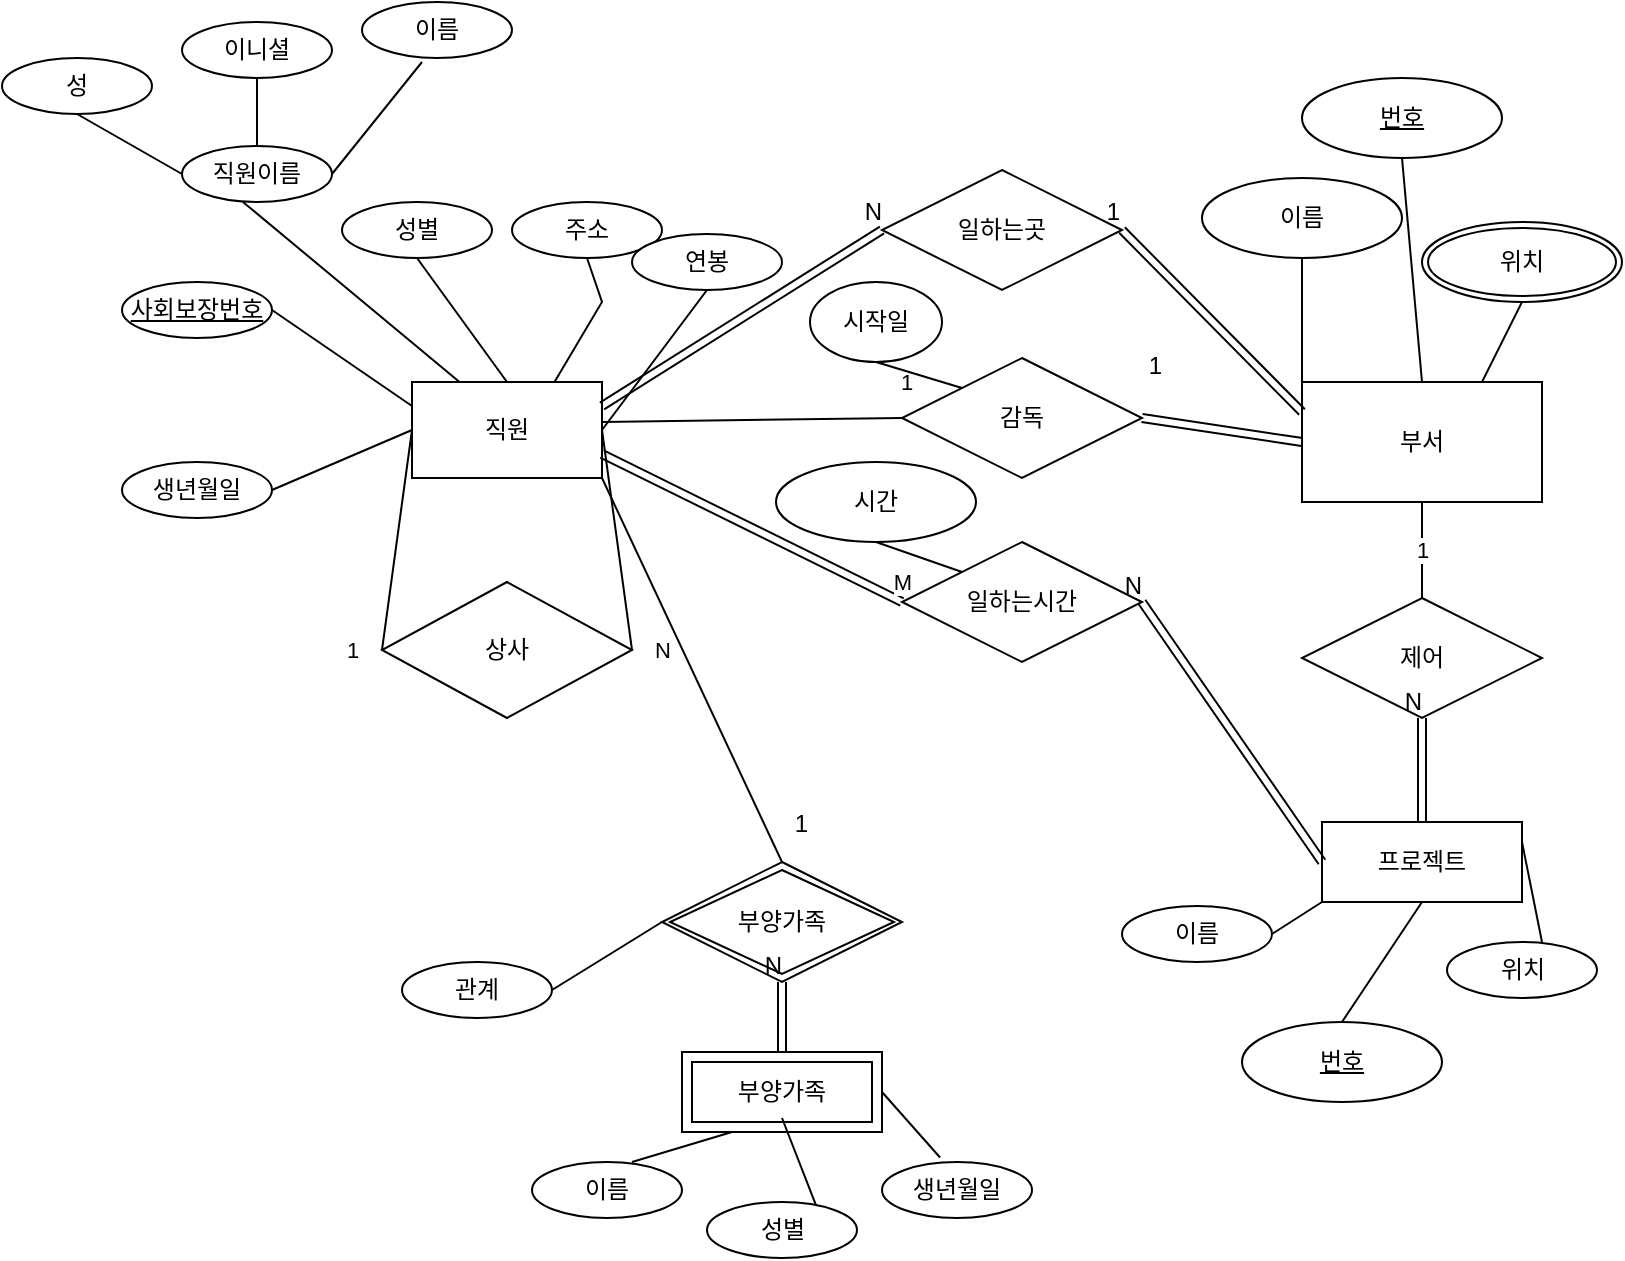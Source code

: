 <mxfile version="13.8.6" type="github">
  <diagram id="syqn4SseQlz406iORsOP" name="Page-1">
    <mxGraphModel dx="1298" dy="685" grid="1" gridSize="10" guides="1" tooltips="1" connect="1" arrows="1" fold="1" page="1" pageScale="1" pageWidth="827" pageHeight="1169" math="0" shadow="0">
      <root>
        <mxCell id="0" />
        <mxCell id="1" parent="0" />
        <mxCell id="goAMpSTgP3EdkrI4cjcQ-1" value="직원" style="rounded=0;whiteSpace=wrap;html=1;" vertex="1" parent="1">
          <mxGeometry x="215" y="210" width="95" height="48" as="geometry" />
        </mxCell>
        <mxCell id="goAMpSTgP3EdkrI4cjcQ-2" value="부서" style="rounded=0;whiteSpace=wrap;html=1;" vertex="1" parent="1">
          <mxGeometry x="660" y="210" width="120" height="60" as="geometry" />
        </mxCell>
        <mxCell id="goAMpSTgP3EdkrI4cjcQ-3" value="상사" style="rhombus;whiteSpace=wrap;html=1;" vertex="1" parent="1">
          <mxGeometry x="200" y="310" width="125" height="68" as="geometry" />
        </mxCell>
        <mxCell id="goAMpSTgP3EdkrI4cjcQ-4" value="N" style="endArrow=none;html=1;exitX=1;exitY=0.5;exitDx=0;exitDy=0;entryX=1;entryY=0.5;entryDx=0;entryDy=0;" edge="1" parent="1" source="goAMpSTgP3EdkrI4cjcQ-3" target="goAMpSTgP3EdkrI4cjcQ-1">
          <mxGeometry x="-1" y="-15" width="50" height="50" relative="1" as="geometry">
            <mxPoint x="475" y="310" as="sourcePoint" />
            <mxPoint x="525" y="260" as="targetPoint" />
            <mxPoint y="2" as="offset" />
          </mxGeometry>
        </mxCell>
        <mxCell id="goAMpSTgP3EdkrI4cjcQ-5" value="1" style="endArrow=none;html=1;exitX=0;exitY=0.5;exitDx=0;exitDy=0;entryX=0;entryY=0.5;entryDx=0;entryDy=0;" edge="1" parent="1" source="goAMpSTgP3EdkrI4cjcQ-3" target="goAMpSTgP3EdkrI4cjcQ-1">
          <mxGeometry x="-1" y="15" width="50" height="50" relative="1" as="geometry">
            <mxPoint x="485" y="310" as="sourcePoint" />
            <mxPoint x="525" y="260" as="targetPoint" />
            <mxPoint y="2" as="offset" />
          </mxGeometry>
        </mxCell>
        <mxCell id="goAMpSTgP3EdkrI4cjcQ-6" value="생년월일" style="ellipse;whiteSpace=wrap;html=1;align=center;" vertex="1" parent="1">
          <mxGeometry x="70" y="250" width="75" height="28" as="geometry" />
        </mxCell>
        <mxCell id="goAMpSTgP3EdkrI4cjcQ-8" value="성별" style="ellipse;whiteSpace=wrap;html=1;align=center;" vertex="1" parent="1">
          <mxGeometry x="180" y="120" width="75" height="28" as="geometry" />
        </mxCell>
        <mxCell id="goAMpSTgP3EdkrI4cjcQ-9" value="주소" style="ellipse;whiteSpace=wrap;html=1;align=center;" vertex="1" parent="1">
          <mxGeometry x="265" y="120" width="75" height="28" as="geometry" />
        </mxCell>
        <mxCell id="goAMpSTgP3EdkrI4cjcQ-10" value="연봉" style="ellipse;whiteSpace=wrap;html=1;align=center;" vertex="1" parent="1">
          <mxGeometry x="325" y="136" width="75" height="28" as="geometry" />
        </mxCell>
        <mxCell id="goAMpSTgP3EdkrI4cjcQ-11" value="직원이름" style="ellipse;whiteSpace=wrap;html=1;align=center;" vertex="1" parent="1">
          <mxGeometry x="100" y="92" width="75" height="28" as="geometry" />
        </mxCell>
        <mxCell id="goAMpSTgP3EdkrI4cjcQ-12" value="성" style="ellipse;whiteSpace=wrap;html=1;align=center;" vertex="1" parent="1">
          <mxGeometry x="10" y="48" width="75" height="28" as="geometry" />
        </mxCell>
        <mxCell id="goAMpSTgP3EdkrI4cjcQ-13" value="이니셜" style="ellipse;whiteSpace=wrap;html=1;align=center;" vertex="1" parent="1">
          <mxGeometry x="100" y="30" width="75" height="28" as="geometry" />
        </mxCell>
        <mxCell id="goAMpSTgP3EdkrI4cjcQ-14" value="이름" style="ellipse;whiteSpace=wrap;html=1;align=center;" vertex="1" parent="1">
          <mxGeometry x="190" y="20" width="75" height="28" as="geometry" />
        </mxCell>
        <mxCell id="goAMpSTgP3EdkrI4cjcQ-15" value="사회보장번호" style="ellipse;whiteSpace=wrap;html=1;align=center;fontStyle=4;" vertex="1" parent="1">
          <mxGeometry x="70" y="160" width="75" height="28" as="geometry" />
        </mxCell>
        <mxCell id="goAMpSTgP3EdkrI4cjcQ-16" value="" style="endArrow=none;html=1;rounded=0;exitX=0.5;exitY=1;exitDx=0;exitDy=0;entryX=0.75;entryY=0;entryDx=0;entryDy=0;" edge="1" parent="1" source="goAMpSTgP3EdkrI4cjcQ-9" target="goAMpSTgP3EdkrI4cjcQ-1">
          <mxGeometry relative="1" as="geometry">
            <mxPoint x="250" y="220" as="sourcePoint" />
            <mxPoint x="410" y="220" as="targetPoint" />
            <Array as="points">
              <mxPoint x="310" y="170" />
            </Array>
          </mxGeometry>
        </mxCell>
        <mxCell id="goAMpSTgP3EdkrI4cjcQ-19" value="" style="endArrow=none;html=1;rounded=0;exitX=1;exitY=0.5;exitDx=0;exitDy=0;entryX=0.5;entryY=1;entryDx=0;entryDy=0;" edge="1" parent="1" source="goAMpSTgP3EdkrI4cjcQ-1" target="goAMpSTgP3EdkrI4cjcQ-10">
          <mxGeometry relative="1" as="geometry">
            <mxPoint x="330" y="239" as="sourcePoint" />
            <mxPoint x="360" y="220" as="targetPoint" />
          </mxGeometry>
        </mxCell>
        <mxCell id="goAMpSTgP3EdkrI4cjcQ-24" value="" style="endArrow=none;html=1;rounded=0;exitX=0.5;exitY=1;exitDx=0;exitDy=0;entryX=0.5;entryY=0;entryDx=0;entryDy=0;" edge="1" parent="1" source="goAMpSTgP3EdkrI4cjcQ-8" target="goAMpSTgP3EdkrI4cjcQ-1">
          <mxGeometry relative="1" as="geometry">
            <mxPoint x="260" y="220" as="sourcePoint" />
            <mxPoint x="420" y="220" as="targetPoint" />
          </mxGeometry>
        </mxCell>
        <mxCell id="goAMpSTgP3EdkrI4cjcQ-25" value="" style="endArrow=none;html=1;rounded=0;exitX=1;exitY=0.5;exitDx=0;exitDy=0;entryX=0;entryY=0.25;entryDx=0;entryDy=0;" edge="1" parent="1" source="goAMpSTgP3EdkrI4cjcQ-15" target="goAMpSTgP3EdkrI4cjcQ-1">
          <mxGeometry relative="1" as="geometry">
            <mxPoint x="170" y="180" as="sourcePoint" />
            <mxPoint x="180" y="230" as="targetPoint" />
          </mxGeometry>
        </mxCell>
        <mxCell id="goAMpSTgP3EdkrI4cjcQ-27" value="" style="endArrow=none;html=1;rounded=0;exitX=1;exitY=0.5;exitDx=0;exitDy=0;entryX=0;entryY=0.5;entryDx=0;entryDy=0;" edge="1" parent="1" source="goAMpSTgP3EdkrI4cjcQ-6" target="goAMpSTgP3EdkrI4cjcQ-1">
          <mxGeometry relative="1" as="geometry">
            <mxPoint x="170" y="270" as="sourcePoint" />
            <mxPoint x="180" y="320" as="targetPoint" />
          </mxGeometry>
        </mxCell>
        <mxCell id="goAMpSTgP3EdkrI4cjcQ-28" value="" style="endArrow=none;html=1;rounded=0;exitX=0.5;exitY=1;exitDx=0;exitDy=0;entryX=0;entryY=0.5;entryDx=0;entryDy=0;" edge="1" parent="1" source="goAMpSTgP3EdkrI4cjcQ-12" target="goAMpSTgP3EdkrI4cjcQ-11">
          <mxGeometry relative="1" as="geometry">
            <mxPoint x="40" y="-10" as="sourcePoint" />
            <mxPoint x="80" y="50" as="targetPoint" />
          </mxGeometry>
        </mxCell>
        <mxCell id="goAMpSTgP3EdkrI4cjcQ-29" value="" style="endArrow=none;html=1;rounded=0;exitX=0.5;exitY=1;exitDx=0;exitDy=0;entryX=0.5;entryY=0;entryDx=0;entryDy=0;" edge="1" parent="1" source="goAMpSTgP3EdkrI4cjcQ-13" target="goAMpSTgP3EdkrI4cjcQ-11">
          <mxGeometry relative="1" as="geometry">
            <mxPoint x="125" y="-10" as="sourcePoint" />
            <mxPoint x="135" y="40" as="targetPoint" />
          </mxGeometry>
        </mxCell>
        <mxCell id="goAMpSTgP3EdkrI4cjcQ-30" value="" style="endArrow=none;html=1;rounded=0;entryX=1;entryY=0.5;entryDx=0;entryDy=0;" edge="1" parent="1" target="goAMpSTgP3EdkrI4cjcQ-11">
          <mxGeometry relative="1" as="geometry">
            <mxPoint x="220" y="50" as="sourcePoint" />
            <mxPoint x="265" y="40" as="targetPoint" />
          </mxGeometry>
        </mxCell>
        <mxCell id="goAMpSTgP3EdkrI4cjcQ-31" value="" style="endArrow=none;html=1;rounded=0;exitX=0.408;exitY=1.003;exitDx=0;exitDy=0;exitPerimeter=0;entryX=0.25;entryY=0;entryDx=0;entryDy=0;" edge="1" parent="1" source="goAMpSTgP3EdkrI4cjcQ-11" target="goAMpSTgP3EdkrI4cjcQ-1">
          <mxGeometry relative="1" as="geometry">
            <mxPoint x="260" y="220" as="sourcePoint" />
            <mxPoint x="420" y="220" as="targetPoint" />
          </mxGeometry>
        </mxCell>
        <mxCell id="goAMpSTgP3EdkrI4cjcQ-33" value="일하는곳" style="shape=rhombus;perimeter=rhombusPerimeter;whiteSpace=wrap;html=1;align=center;" vertex="1" parent="1">
          <mxGeometry x="450" y="104" width="120" height="60" as="geometry" />
        </mxCell>
        <mxCell id="goAMpSTgP3EdkrI4cjcQ-34" value="감독" style="shape=rhombus;perimeter=rhombusPerimeter;whiteSpace=wrap;html=1;align=center;" vertex="1" parent="1">
          <mxGeometry x="460" y="198" width="120" height="60" as="geometry" />
        </mxCell>
        <mxCell id="goAMpSTgP3EdkrI4cjcQ-35" value="일하는시간" style="shape=rhombus;perimeter=rhombusPerimeter;whiteSpace=wrap;html=1;align=center;" vertex="1" parent="1">
          <mxGeometry x="460" y="290" width="120" height="60" as="geometry" />
        </mxCell>
        <mxCell id="goAMpSTgP3EdkrI4cjcQ-36" value="" style="shape=link;html=1;rounded=0;exitX=1;exitY=0.5;exitDx=0;exitDy=0;entryX=0;entryY=0.5;entryDx=0;entryDy=0;" edge="1" parent="1" source="goAMpSTgP3EdkrI4cjcQ-34" target="goAMpSTgP3EdkrI4cjcQ-2">
          <mxGeometry relative="1" as="geometry">
            <mxPoint x="580" y="217.38" as="sourcePoint" />
            <mxPoint x="740" y="217.38" as="targetPoint" />
          </mxGeometry>
        </mxCell>
        <mxCell id="goAMpSTgP3EdkrI4cjcQ-37" value="1" style="resizable=0;html=1;align=right;verticalAlign=bottom;" connectable="0" vertex="1" parent="goAMpSTgP3EdkrI4cjcQ-36">
          <mxGeometry x="1" relative="1" as="geometry">
            <mxPoint x="-69.55" y="-29.88" as="offset" />
          </mxGeometry>
        </mxCell>
        <mxCell id="goAMpSTgP3EdkrI4cjcQ-38" value="위치" style="ellipse;shape=doubleEllipse;margin=3;whiteSpace=wrap;html=1;align=center;" vertex="1" parent="1">
          <mxGeometry x="720" y="130" width="100" height="40" as="geometry" />
        </mxCell>
        <mxCell id="goAMpSTgP3EdkrI4cjcQ-39" value="번호" style="ellipse;whiteSpace=wrap;html=1;align=center;fontStyle=4;" vertex="1" parent="1">
          <mxGeometry x="660" y="58" width="100" height="40" as="geometry" />
        </mxCell>
        <mxCell id="goAMpSTgP3EdkrI4cjcQ-40" value="이름" style="ellipse;whiteSpace=wrap;html=1;align=center;" vertex="1" parent="1">
          <mxGeometry x="610" y="108" width="100" height="40" as="geometry" />
        </mxCell>
        <mxCell id="goAMpSTgP3EdkrI4cjcQ-42" value="" style="endArrow=none;html=1;rounded=0;exitX=0.5;exitY=1;exitDx=0;exitDy=0;entryX=0.5;entryY=0;entryDx=0;entryDy=0;" edge="1" parent="1" source="goAMpSTgP3EdkrI4cjcQ-39" target="goAMpSTgP3EdkrI4cjcQ-2">
          <mxGeometry relative="1" as="geometry">
            <mxPoint x="705" y="98" as="sourcePoint" />
            <mxPoint x="715" y="148" as="targetPoint" />
          </mxGeometry>
        </mxCell>
        <mxCell id="goAMpSTgP3EdkrI4cjcQ-43" value="" style="endArrow=none;html=1;rounded=0;exitX=0.5;exitY=1;exitDx=0;exitDy=0;entryX=0;entryY=0;entryDx=0;entryDy=0;" edge="1" parent="1" source="goAMpSTgP3EdkrI4cjcQ-40" target="goAMpSTgP3EdkrI4cjcQ-2">
          <mxGeometry relative="1" as="geometry">
            <mxPoint x="650" y="160" as="sourcePoint" />
            <mxPoint x="660" y="210" as="targetPoint" />
          </mxGeometry>
        </mxCell>
        <mxCell id="goAMpSTgP3EdkrI4cjcQ-44" value="" style="endArrow=none;html=1;rounded=0;entryX=0.75;entryY=0;entryDx=0;entryDy=0;exitX=0.5;exitY=1;exitDx=0;exitDy=0;" edge="1" parent="1" source="goAMpSTgP3EdkrI4cjcQ-38" target="goAMpSTgP3EdkrI4cjcQ-2">
          <mxGeometry relative="1" as="geometry">
            <mxPoint x="780" y="164" as="sourcePoint" />
            <mxPoint x="755" y="214" as="targetPoint" />
          </mxGeometry>
        </mxCell>
        <mxCell id="goAMpSTgP3EdkrI4cjcQ-50" value="1" style="endArrow=none;html=1;rounded=0;entryX=0;entryY=0.5;entryDx=0;entryDy=0;" edge="1" parent="1" target="goAMpSTgP3EdkrI4cjcQ-34">
          <mxGeometry x="1" y="18" relative="1" as="geometry">
            <mxPoint x="310" y="230" as="sourcePoint" />
            <mxPoint x="470" y="239.38" as="targetPoint" />
            <mxPoint x="2" as="offset" />
          </mxGeometry>
        </mxCell>
        <mxCell id="goAMpSTgP3EdkrI4cjcQ-51" value="" style="shape=link;html=1;rounded=0;entryX=0;entryY=0.5;entryDx=0;entryDy=0;exitX=1;exitY=0.25;exitDx=0;exitDy=0;" edge="1" parent="1" source="goAMpSTgP3EdkrI4cjcQ-1" target="goAMpSTgP3EdkrI4cjcQ-33">
          <mxGeometry relative="1" as="geometry">
            <mxPoint x="320" y="230" as="sourcePoint" />
            <mxPoint x="460" y="239.38" as="targetPoint" />
          </mxGeometry>
        </mxCell>
        <mxCell id="goAMpSTgP3EdkrI4cjcQ-52" value="N" style="resizable=0;html=1;align=right;verticalAlign=bottom;" connectable="0" vertex="1" parent="goAMpSTgP3EdkrI4cjcQ-51">
          <mxGeometry x="1" relative="1" as="geometry" />
        </mxCell>
        <mxCell id="goAMpSTgP3EdkrI4cjcQ-53" value="" style="shape=link;html=1;rounded=0;entryX=1;entryY=0.5;entryDx=0;entryDy=0;exitX=0;exitY=0.25;exitDx=0;exitDy=0;" edge="1" parent="1" source="goAMpSTgP3EdkrI4cjcQ-2" target="goAMpSTgP3EdkrI4cjcQ-33">
          <mxGeometry relative="1" as="geometry">
            <mxPoint x="530" y="320" as="sourcePoint" />
            <mxPoint x="690" y="320" as="targetPoint" />
          </mxGeometry>
        </mxCell>
        <mxCell id="goAMpSTgP3EdkrI4cjcQ-54" value="1" style="resizable=0;html=1;align=right;verticalAlign=bottom;" connectable="0" vertex="1" parent="goAMpSTgP3EdkrI4cjcQ-53">
          <mxGeometry x="1" relative="1" as="geometry" />
        </mxCell>
        <mxCell id="goAMpSTgP3EdkrI4cjcQ-56" value="시작일" style="ellipse;whiteSpace=wrap;html=1;align=center;" vertex="1" parent="1">
          <mxGeometry x="414" y="160" width="66" height="40" as="geometry" />
        </mxCell>
        <mxCell id="goAMpSTgP3EdkrI4cjcQ-57" value="" style="endArrow=none;html=1;rounded=0;exitX=0.5;exitY=1;exitDx=0;exitDy=0;entryX=0;entryY=0;entryDx=0;entryDy=0;" edge="1" parent="1" source="goAMpSTgP3EdkrI4cjcQ-56" target="goAMpSTgP3EdkrI4cjcQ-34">
          <mxGeometry relative="1" as="geometry">
            <mxPoint x="395" y="320" as="sourcePoint" />
            <mxPoint x="405" y="370" as="targetPoint" />
          </mxGeometry>
        </mxCell>
        <mxCell id="goAMpSTgP3EdkrI4cjcQ-59" value="시간" style="ellipse;whiteSpace=wrap;html=1;align=center;" vertex="1" parent="1">
          <mxGeometry x="397" y="250" width="100" height="40" as="geometry" />
        </mxCell>
        <mxCell id="goAMpSTgP3EdkrI4cjcQ-60" value="" style="endArrow=none;html=1;rounded=0;exitX=0.5;exitY=1;exitDx=0;exitDy=0;entryX=0;entryY=0;entryDx=0;entryDy=0;" edge="1" parent="1" source="goAMpSTgP3EdkrI4cjcQ-59" target="goAMpSTgP3EdkrI4cjcQ-35">
          <mxGeometry relative="1" as="geometry">
            <mxPoint x="405" y="330" as="sourcePoint" />
            <mxPoint x="415" y="380" as="targetPoint" />
          </mxGeometry>
        </mxCell>
        <mxCell id="goAMpSTgP3EdkrI4cjcQ-61" value="M" style="shape=link;html=1;rounded=0;exitX=1;exitY=0.75;exitDx=0;exitDy=0;entryX=0;entryY=0.5;entryDx=0;entryDy=0;" edge="1" parent="1" source="goAMpSTgP3EdkrI4cjcQ-1" target="goAMpSTgP3EdkrI4cjcQ-35">
          <mxGeometry x="0.947" y="9" relative="1" as="geometry">
            <mxPoint x="310" y="319.38" as="sourcePoint" />
            <mxPoint x="470" y="319.38" as="targetPoint" />
            <mxPoint as="offset" />
          </mxGeometry>
        </mxCell>
        <mxCell id="goAMpSTgP3EdkrI4cjcQ-63" value="제어" style="shape=rhombus;perimeter=rhombusPerimeter;whiteSpace=wrap;html=1;align=center;" vertex="1" parent="1">
          <mxGeometry x="660" y="318" width="120" height="60" as="geometry" />
        </mxCell>
        <mxCell id="goAMpSTgP3EdkrI4cjcQ-66" value="1" style="endArrow=none;html=1;rounded=0;exitX=0.5;exitY=1;exitDx=0;exitDy=0;entryX=0.5;entryY=0;entryDx=0;entryDy=0;" edge="1" parent="1" source="goAMpSTgP3EdkrI4cjcQ-2" target="goAMpSTgP3EdkrI4cjcQ-63">
          <mxGeometry relative="1" as="geometry">
            <mxPoint x="715" y="268" as="sourcePoint" />
            <mxPoint x="725" y="318" as="targetPoint" />
          </mxGeometry>
        </mxCell>
        <mxCell id="goAMpSTgP3EdkrI4cjcQ-67" value="프로젝트" style="whiteSpace=wrap;html=1;align=center;" vertex="1" parent="1">
          <mxGeometry x="670" y="430" width="100" height="40" as="geometry" />
        </mxCell>
        <mxCell id="goAMpSTgP3EdkrI4cjcQ-68" value="" style="shape=link;html=1;rounded=0;exitX=0;exitY=0.5;exitDx=0;exitDy=0;entryX=1;entryY=0.5;entryDx=0;entryDy=0;" edge="1" parent="1" source="goAMpSTgP3EdkrI4cjcQ-67" target="goAMpSTgP3EdkrI4cjcQ-35">
          <mxGeometry relative="1" as="geometry">
            <mxPoint x="270" y="470" as="sourcePoint" />
            <mxPoint x="430" y="470" as="targetPoint" />
          </mxGeometry>
        </mxCell>
        <mxCell id="goAMpSTgP3EdkrI4cjcQ-69" value="N" style="resizable=0;html=1;align=right;verticalAlign=bottom;" connectable="0" vertex="1" parent="goAMpSTgP3EdkrI4cjcQ-68">
          <mxGeometry x="1" relative="1" as="geometry" />
        </mxCell>
        <mxCell id="goAMpSTgP3EdkrI4cjcQ-70" value="" style="shape=link;html=1;rounded=0;entryX=0.5;entryY=1;entryDx=0;entryDy=0;exitX=0.5;exitY=0;exitDx=0;exitDy=0;" edge="1" parent="1" source="goAMpSTgP3EdkrI4cjcQ-67" target="goAMpSTgP3EdkrI4cjcQ-63">
          <mxGeometry relative="1" as="geometry">
            <mxPoint x="270" y="470" as="sourcePoint" />
            <mxPoint x="430" y="470" as="targetPoint" />
          </mxGeometry>
        </mxCell>
        <mxCell id="goAMpSTgP3EdkrI4cjcQ-71" value="N" style="resizable=0;html=1;align=right;verticalAlign=bottom;" connectable="0" vertex="1" parent="goAMpSTgP3EdkrI4cjcQ-70">
          <mxGeometry x="1" relative="1" as="geometry" />
        </mxCell>
        <mxCell id="goAMpSTgP3EdkrI4cjcQ-73" value="위치" style="ellipse;whiteSpace=wrap;html=1;align=center;" vertex="1" parent="1">
          <mxGeometry x="732.5" y="490" width="75" height="28" as="geometry" />
        </mxCell>
        <mxCell id="goAMpSTgP3EdkrI4cjcQ-74" value="이름" style="ellipse;whiteSpace=wrap;html=1;align=center;" vertex="1" parent="1">
          <mxGeometry x="570" y="472" width="75" height="28" as="geometry" />
        </mxCell>
        <mxCell id="goAMpSTgP3EdkrI4cjcQ-75" value="번호" style="ellipse;whiteSpace=wrap;html=1;align=center;fontStyle=4;" vertex="1" parent="1">
          <mxGeometry x="630" y="530" width="100" height="40" as="geometry" />
        </mxCell>
        <mxCell id="goAMpSTgP3EdkrI4cjcQ-76" value="" style="endArrow=none;html=1;rounded=0;exitX=0.5;exitY=1;exitDx=0;exitDy=0;entryX=0.5;entryY=0;entryDx=0;entryDy=0;" edge="1" parent="1">
          <mxGeometry relative="1" as="geometry">
            <mxPoint x="770" y="440" as="sourcePoint" />
            <mxPoint x="780" y="490" as="targetPoint" />
          </mxGeometry>
        </mxCell>
        <mxCell id="goAMpSTgP3EdkrI4cjcQ-77" value="" style="endArrow=none;html=1;rounded=0;exitX=0;exitY=1;exitDx=0;exitDy=0;entryX=1;entryY=0.5;entryDx=0;entryDy=0;" edge="1" parent="1" source="goAMpSTgP3EdkrI4cjcQ-67" target="goAMpSTgP3EdkrI4cjcQ-74">
          <mxGeometry relative="1" as="geometry">
            <mxPoint x="635" y="440" as="sourcePoint" />
            <mxPoint x="645" y="490" as="targetPoint" />
          </mxGeometry>
        </mxCell>
        <mxCell id="goAMpSTgP3EdkrI4cjcQ-78" value="" style="endArrow=none;html=1;rounded=0;exitX=0.5;exitY=1;exitDx=0;exitDy=0;entryX=0.5;entryY=0;entryDx=0;entryDy=0;" edge="1" parent="1" source="goAMpSTgP3EdkrI4cjcQ-67" target="goAMpSTgP3EdkrI4cjcQ-75">
          <mxGeometry relative="1" as="geometry">
            <mxPoint x="700" y="461" as="sourcePoint" />
            <mxPoint x="710" y="511" as="targetPoint" />
          </mxGeometry>
        </mxCell>
        <mxCell id="goAMpSTgP3EdkrI4cjcQ-79" value="부양가족" style="shape=rhombus;double=1;perimeter=rhombusPerimeter;whiteSpace=wrap;html=1;align=center;" vertex="1" parent="1">
          <mxGeometry x="340" y="450" width="120" height="60" as="geometry" />
        </mxCell>
        <mxCell id="goAMpSTgP3EdkrI4cjcQ-80" value="" style="endArrow=none;html=1;rounded=0;exitX=1;exitY=1;exitDx=0;exitDy=0;entryX=0.5;entryY=0;entryDx=0;entryDy=0;" edge="1" parent="1" source="goAMpSTgP3EdkrI4cjcQ-1" target="goAMpSTgP3EdkrI4cjcQ-79">
          <mxGeometry relative="1" as="geometry">
            <mxPoint x="270" y="350" as="sourcePoint" />
            <mxPoint x="430" y="350" as="targetPoint" />
          </mxGeometry>
        </mxCell>
        <mxCell id="goAMpSTgP3EdkrI4cjcQ-81" value="1" style="resizable=0;html=1;align=right;verticalAlign=bottom;" connectable="0" vertex="1" parent="goAMpSTgP3EdkrI4cjcQ-80">
          <mxGeometry x="1" relative="1" as="geometry">
            <mxPoint x="13.81" y="-10.41" as="offset" />
          </mxGeometry>
        </mxCell>
        <mxCell id="goAMpSTgP3EdkrI4cjcQ-82" value="부양가족" style="shape=ext;margin=3;double=1;whiteSpace=wrap;html=1;align=center;" vertex="1" parent="1">
          <mxGeometry x="350" y="545" width="100" height="40" as="geometry" />
        </mxCell>
        <mxCell id="goAMpSTgP3EdkrI4cjcQ-83" value="이름" style="ellipse;whiteSpace=wrap;html=1;align=center;" vertex="1" parent="1">
          <mxGeometry x="275" y="600" width="75" height="28" as="geometry" />
        </mxCell>
        <mxCell id="goAMpSTgP3EdkrI4cjcQ-84" value="성별" style="ellipse;whiteSpace=wrap;html=1;align=center;" vertex="1" parent="1">
          <mxGeometry x="362.5" y="620" width="75" height="28" as="geometry" />
        </mxCell>
        <mxCell id="goAMpSTgP3EdkrI4cjcQ-85" value="관계" style="ellipse;whiteSpace=wrap;html=1;align=center;" vertex="1" parent="1">
          <mxGeometry x="210" y="500" width="75" height="28" as="geometry" />
        </mxCell>
        <mxCell id="goAMpSTgP3EdkrI4cjcQ-86" value="생년월일" style="ellipse;whiteSpace=wrap;html=1;align=center;" vertex="1" parent="1">
          <mxGeometry x="450" y="600" width="75" height="28" as="geometry" />
        </mxCell>
        <mxCell id="goAMpSTgP3EdkrI4cjcQ-88" value="" style="endArrow=none;html=1;rounded=0;exitX=0.5;exitY=1;exitDx=0;exitDy=0;entryX=0.727;entryY=0.062;entryDx=0;entryDy=0;entryPerimeter=0;" edge="1" parent="1" target="goAMpSTgP3EdkrI4cjcQ-84">
          <mxGeometry relative="1" as="geometry">
            <mxPoint x="400" y="578" as="sourcePoint" />
            <mxPoint x="410" y="628" as="targetPoint" />
          </mxGeometry>
        </mxCell>
        <mxCell id="goAMpSTgP3EdkrI4cjcQ-89" value="" style="endArrow=none;html=1;rounded=0;exitX=0.25;exitY=1;exitDx=0;exitDy=0;entryX=0.5;entryY=0;entryDx=0;entryDy=0;" edge="1" parent="1" source="goAMpSTgP3EdkrI4cjcQ-82">
          <mxGeometry relative="1" as="geometry">
            <mxPoint x="315" y="550" as="sourcePoint" />
            <mxPoint x="325" y="600" as="targetPoint" />
          </mxGeometry>
        </mxCell>
        <mxCell id="goAMpSTgP3EdkrI4cjcQ-90" value="" style="endArrow=none;html=1;rounded=0;exitX=0;exitY=0.5;exitDx=0;exitDy=0;entryX=1;entryY=0.5;entryDx=0;entryDy=0;" edge="1" parent="1" source="goAMpSTgP3EdkrI4cjcQ-79" target="goAMpSTgP3EdkrI4cjcQ-85">
          <mxGeometry relative="1" as="geometry">
            <mxPoint x="275" y="460" as="sourcePoint" />
            <mxPoint x="285" y="510" as="targetPoint" />
          </mxGeometry>
        </mxCell>
        <mxCell id="goAMpSTgP3EdkrI4cjcQ-91" value="" style="endArrow=none;html=1;rounded=0;exitX=1;exitY=0.5;exitDx=0;exitDy=0;entryX=0.387;entryY=-0.08;entryDx=0;entryDy=0;entryPerimeter=0;" edge="1" parent="1" source="goAMpSTgP3EdkrI4cjcQ-82" target="goAMpSTgP3EdkrI4cjcQ-86">
          <mxGeometry relative="1" as="geometry">
            <mxPoint x="460" y="560" as="sourcePoint" />
            <mxPoint x="470" y="610" as="targetPoint" />
          </mxGeometry>
        </mxCell>
        <mxCell id="goAMpSTgP3EdkrI4cjcQ-92" value="" style="shape=link;html=1;rounded=0;entryX=0.5;entryY=1;entryDx=0;entryDy=0;exitX=0.5;exitY=0;exitDx=0;exitDy=0;" edge="1" parent="1" source="goAMpSTgP3EdkrI4cjcQ-82" target="goAMpSTgP3EdkrI4cjcQ-79">
          <mxGeometry relative="1" as="geometry">
            <mxPoint x="270" y="350" as="sourcePoint" />
            <mxPoint x="430" y="350" as="targetPoint" />
          </mxGeometry>
        </mxCell>
        <mxCell id="goAMpSTgP3EdkrI4cjcQ-93" value="N" style="resizable=0;html=1;align=right;verticalAlign=bottom;" connectable="0" vertex="1" parent="goAMpSTgP3EdkrI4cjcQ-92">
          <mxGeometry x="1" relative="1" as="geometry" />
        </mxCell>
      </root>
    </mxGraphModel>
  </diagram>
</mxfile>
